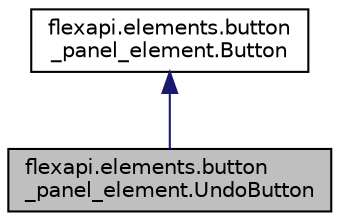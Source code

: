 digraph "flexapi.elements.button_panel_element.UndoButton"
{
  edge [fontname="Helvetica",fontsize="10",labelfontname="Helvetica",labelfontsize="10"];
  node [fontname="Helvetica",fontsize="10",shape=record];
  Node1 [label="flexapi.elements.button\l_panel_element.UndoButton",height=0.2,width=0.4,color="black", fillcolor="grey75", style="filled", fontcolor="black"];
  Node2 -> Node1 [dir="back",color="midnightblue",fontsize="10",style="solid",fontname="Helvetica"];
  Node2 [label="flexapi.elements.button\l_panel_element.Button",height=0.2,width=0.4,color="black", fillcolor="white", style="filled",URL="$classflexapi_1_1elements_1_1button__panel__element_1_1_button.html"];
}
